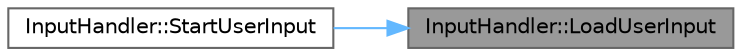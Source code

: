 digraph "InputHandler::LoadUserInput"
{
 // LATEX_PDF_SIZE
  bgcolor="transparent";
  edge [fontname=Helvetica,fontsize=10,labelfontname=Helvetica,labelfontsize=10];
  node [fontname=Helvetica,fontsize=10,shape=box,height=0.2,width=0.4];
  rankdir="RL";
  Node1 [id="Node000001",label="InputHandler::LoadUserInput",height=0.2,width=0.4,color="gray40", fillcolor="grey60", style="filled", fontcolor="black",tooltip="Handles user input for loading a saved game."];
  Node1 -> Node2 [id="edge1_Node000001_Node000002",dir="back",color="steelblue1",style="solid",tooltip=" "];
  Node2 [id="Node000002",label="InputHandler::StartUserInput",height=0.2,width=0.4,color="grey40", fillcolor="white", style="filled",URL="$class_input_handler.html#a18453cd409e02fafed9a2da42d8b632c",tooltip="Handles user input for the start menu options."];
}
